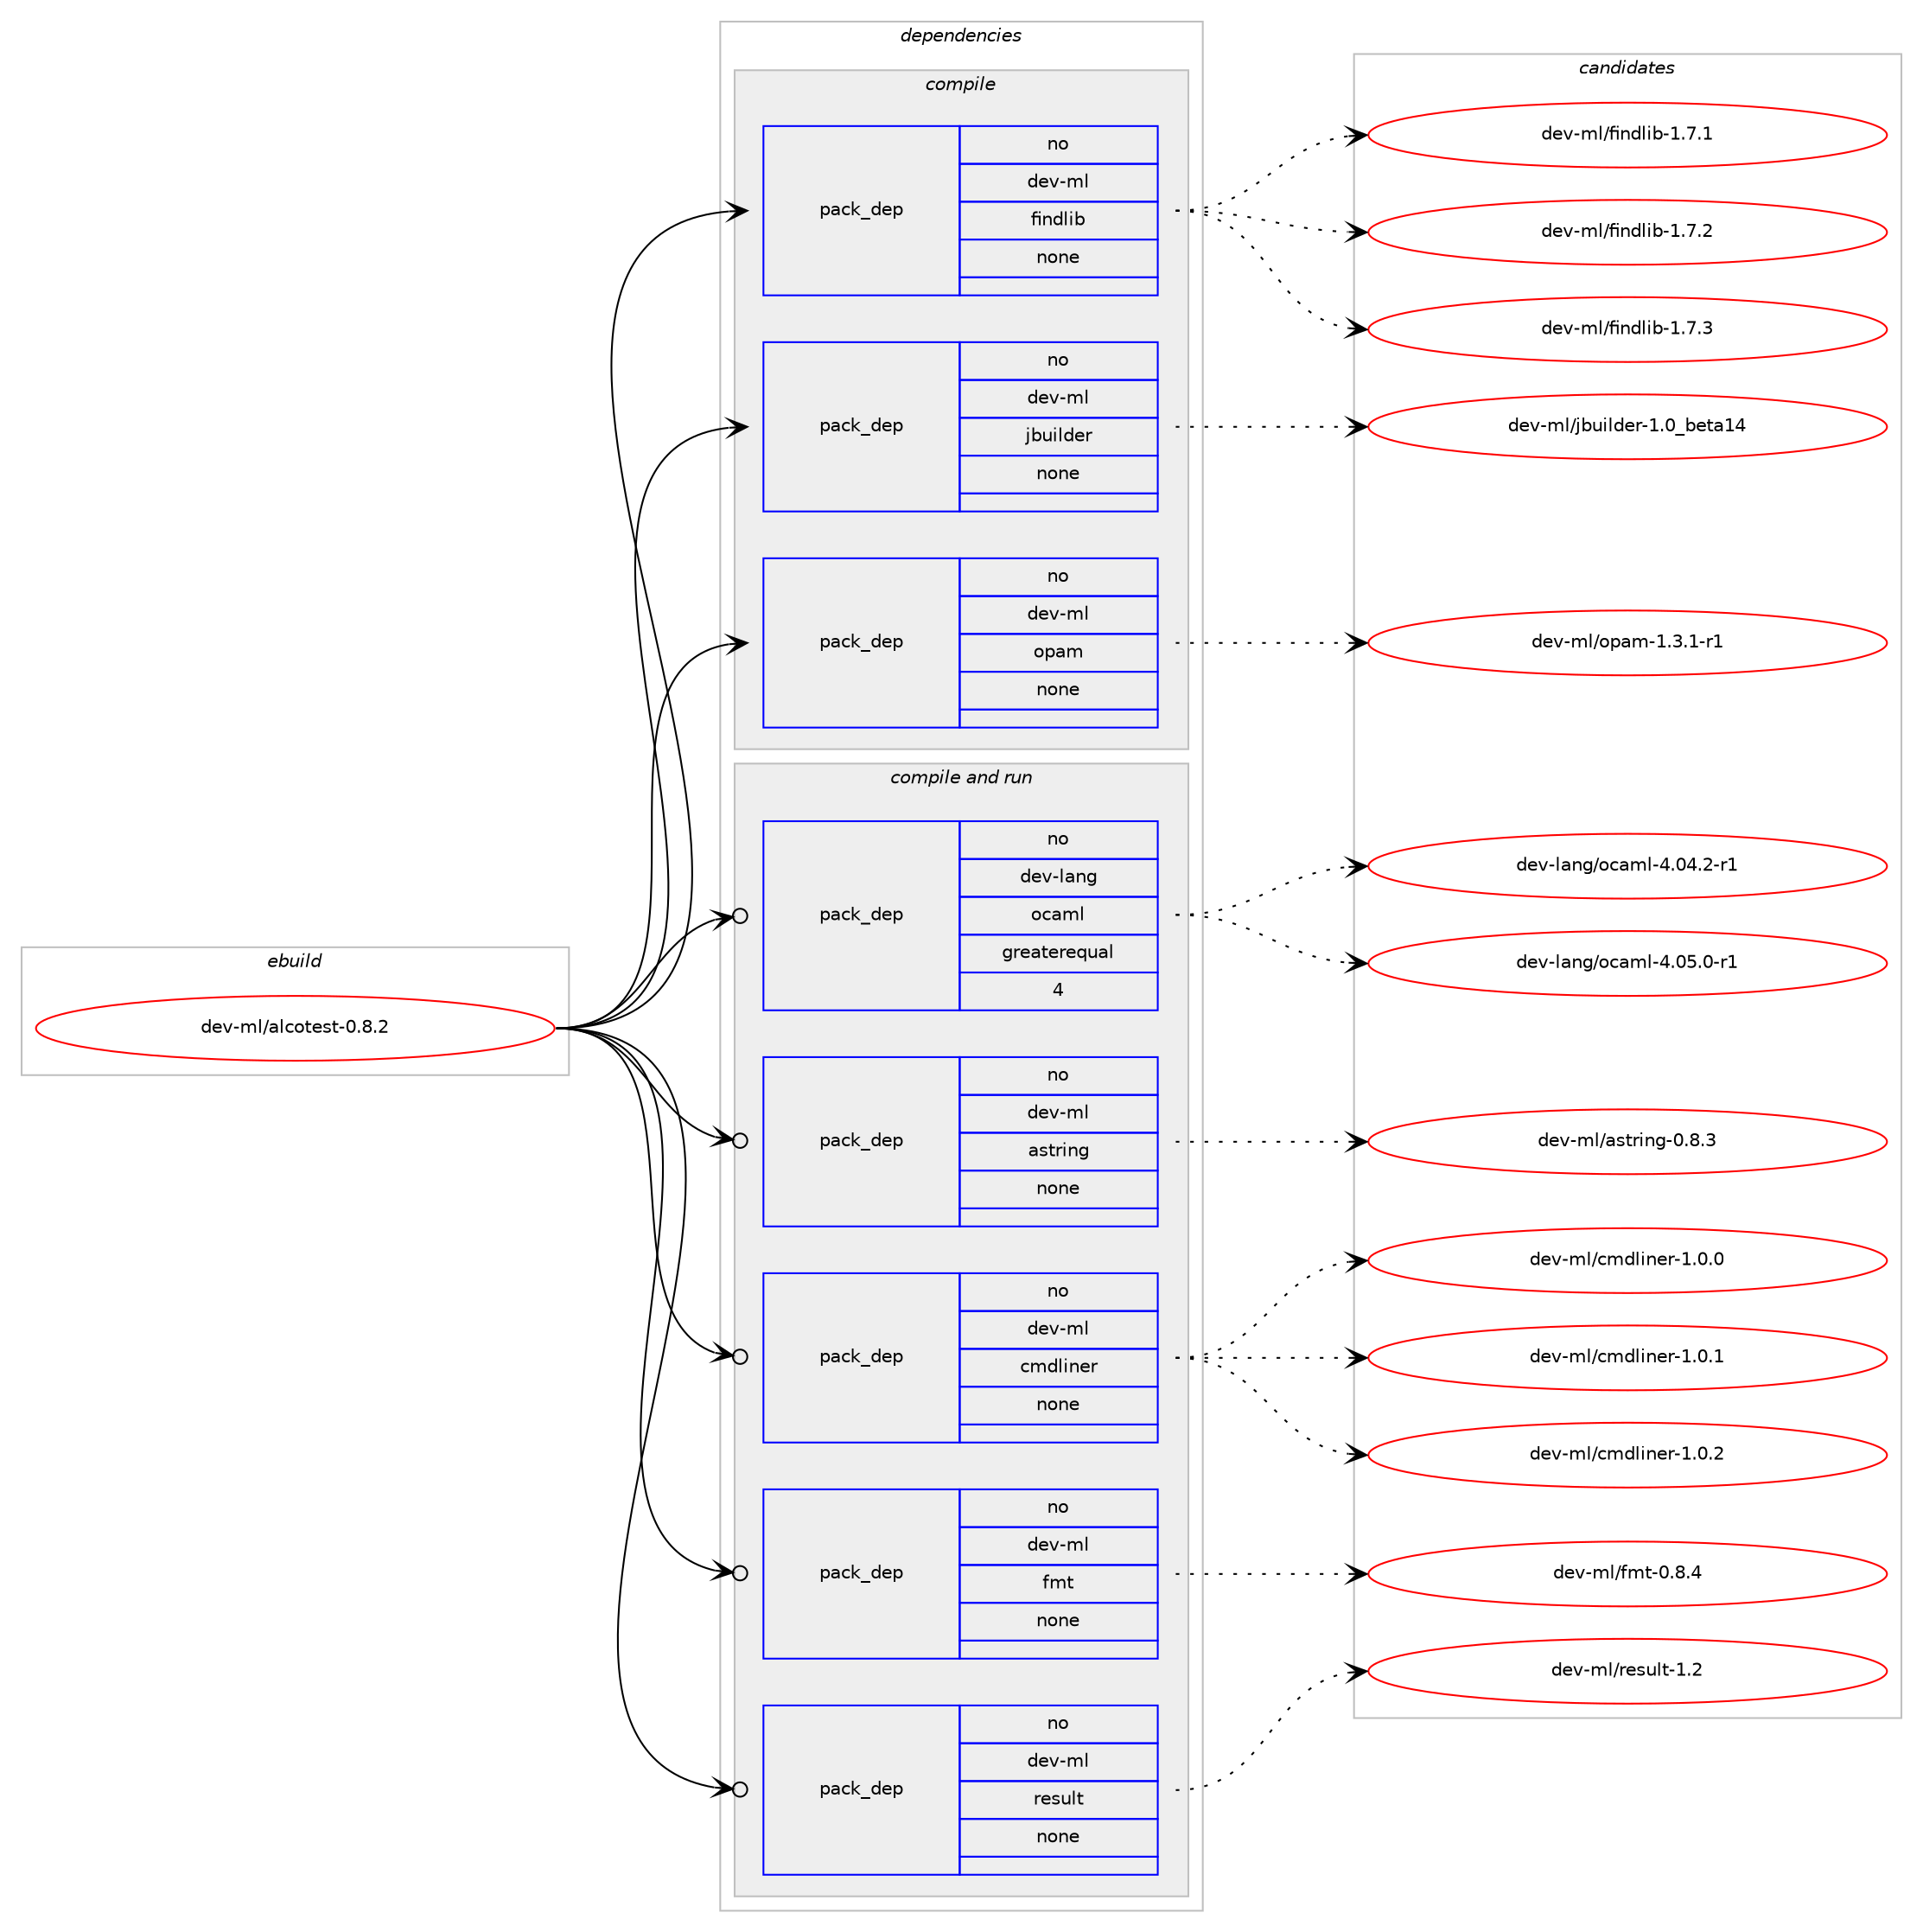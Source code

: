 digraph prolog {

# *************
# Graph options
# *************

newrank=true;
concentrate=true;
compound=true;
graph [rankdir=LR,fontname=Helvetica,fontsize=10,ranksep=1.5];#, ranksep=2.5, nodesep=0.2];
edge  [arrowhead=vee];
node  [fontname=Helvetica,fontsize=10];

# **********
# The ebuild
# **********

subgraph cluster_leftcol {
color=gray;
rank=same;
label=<<i>ebuild</i>>;
id [label="dev-ml/alcotest-0.8.2", color=red, width=4, href="../dev-ml/alcotest-0.8.2.svg"];
}

# ****************
# The dependencies
# ****************

subgraph cluster_midcol {
color=gray;
label=<<i>dependencies</i>>;
subgraph cluster_compile {
fillcolor="#eeeeee";
style=filled;
label=<<i>compile</i>>;
subgraph pack983448 {
dependency1373898 [label=<<TABLE BORDER="0" CELLBORDER="1" CELLSPACING="0" CELLPADDING="4" WIDTH="220"><TR><TD ROWSPAN="6" CELLPADDING="30">pack_dep</TD></TR><TR><TD WIDTH="110">no</TD></TR><TR><TD>dev-ml</TD></TR><TR><TD>findlib</TD></TR><TR><TD>none</TD></TR><TR><TD></TD></TR></TABLE>>, shape=none, color=blue];
}
id:e -> dependency1373898:w [weight=20,style="solid",arrowhead="vee"];
subgraph pack983449 {
dependency1373899 [label=<<TABLE BORDER="0" CELLBORDER="1" CELLSPACING="0" CELLPADDING="4" WIDTH="220"><TR><TD ROWSPAN="6" CELLPADDING="30">pack_dep</TD></TR><TR><TD WIDTH="110">no</TD></TR><TR><TD>dev-ml</TD></TR><TR><TD>jbuilder</TD></TR><TR><TD>none</TD></TR><TR><TD></TD></TR></TABLE>>, shape=none, color=blue];
}
id:e -> dependency1373899:w [weight=20,style="solid",arrowhead="vee"];
subgraph pack983450 {
dependency1373900 [label=<<TABLE BORDER="0" CELLBORDER="1" CELLSPACING="0" CELLPADDING="4" WIDTH="220"><TR><TD ROWSPAN="6" CELLPADDING="30">pack_dep</TD></TR><TR><TD WIDTH="110">no</TD></TR><TR><TD>dev-ml</TD></TR><TR><TD>opam</TD></TR><TR><TD>none</TD></TR><TR><TD></TD></TR></TABLE>>, shape=none, color=blue];
}
id:e -> dependency1373900:w [weight=20,style="solid",arrowhead="vee"];
}
subgraph cluster_compileandrun {
fillcolor="#eeeeee";
style=filled;
label=<<i>compile and run</i>>;
subgraph pack983451 {
dependency1373901 [label=<<TABLE BORDER="0" CELLBORDER="1" CELLSPACING="0" CELLPADDING="4" WIDTH="220"><TR><TD ROWSPAN="6" CELLPADDING="30">pack_dep</TD></TR><TR><TD WIDTH="110">no</TD></TR><TR><TD>dev-lang</TD></TR><TR><TD>ocaml</TD></TR><TR><TD>greaterequal</TD></TR><TR><TD>4</TD></TR></TABLE>>, shape=none, color=blue];
}
id:e -> dependency1373901:w [weight=20,style="solid",arrowhead="odotvee"];
subgraph pack983452 {
dependency1373902 [label=<<TABLE BORDER="0" CELLBORDER="1" CELLSPACING="0" CELLPADDING="4" WIDTH="220"><TR><TD ROWSPAN="6" CELLPADDING="30">pack_dep</TD></TR><TR><TD WIDTH="110">no</TD></TR><TR><TD>dev-ml</TD></TR><TR><TD>astring</TD></TR><TR><TD>none</TD></TR><TR><TD></TD></TR></TABLE>>, shape=none, color=blue];
}
id:e -> dependency1373902:w [weight=20,style="solid",arrowhead="odotvee"];
subgraph pack983453 {
dependency1373903 [label=<<TABLE BORDER="0" CELLBORDER="1" CELLSPACING="0" CELLPADDING="4" WIDTH="220"><TR><TD ROWSPAN="6" CELLPADDING="30">pack_dep</TD></TR><TR><TD WIDTH="110">no</TD></TR><TR><TD>dev-ml</TD></TR><TR><TD>cmdliner</TD></TR><TR><TD>none</TD></TR><TR><TD></TD></TR></TABLE>>, shape=none, color=blue];
}
id:e -> dependency1373903:w [weight=20,style="solid",arrowhead="odotvee"];
subgraph pack983454 {
dependency1373904 [label=<<TABLE BORDER="0" CELLBORDER="1" CELLSPACING="0" CELLPADDING="4" WIDTH="220"><TR><TD ROWSPAN="6" CELLPADDING="30">pack_dep</TD></TR><TR><TD WIDTH="110">no</TD></TR><TR><TD>dev-ml</TD></TR><TR><TD>fmt</TD></TR><TR><TD>none</TD></TR><TR><TD></TD></TR></TABLE>>, shape=none, color=blue];
}
id:e -> dependency1373904:w [weight=20,style="solid",arrowhead="odotvee"];
subgraph pack983455 {
dependency1373905 [label=<<TABLE BORDER="0" CELLBORDER="1" CELLSPACING="0" CELLPADDING="4" WIDTH="220"><TR><TD ROWSPAN="6" CELLPADDING="30">pack_dep</TD></TR><TR><TD WIDTH="110">no</TD></TR><TR><TD>dev-ml</TD></TR><TR><TD>result</TD></TR><TR><TD>none</TD></TR><TR><TD></TD></TR></TABLE>>, shape=none, color=blue];
}
id:e -> dependency1373905:w [weight=20,style="solid",arrowhead="odotvee"];
}
subgraph cluster_run {
fillcolor="#eeeeee";
style=filled;
label=<<i>run</i>>;
}
}

# **************
# The candidates
# **************

subgraph cluster_choices {
rank=same;
color=gray;
label=<<i>candidates</i>>;

subgraph choice983448 {
color=black;
nodesep=1;
choice100101118451091084710210511010010810598454946554649 [label="dev-ml/findlib-1.7.1", color=red, width=4,href="../dev-ml/findlib-1.7.1.svg"];
choice100101118451091084710210511010010810598454946554650 [label="dev-ml/findlib-1.7.2", color=red, width=4,href="../dev-ml/findlib-1.7.2.svg"];
choice100101118451091084710210511010010810598454946554651 [label="dev-ml/findlib-1.7.3", color=red, width=4,href="../dev-ml/findlib-1.7.3.svg"];
dependency1373898:e -> choice100101118451091084710210511010010810598454946554649:w [style=dotted,weight="100"];
dependency1373898:e -> choice100101118451091084710210511010010810598454946554650:w [style=dotted,weight="100"];
dependency1373898:e -> choice100101118451091084710210511010010810598454946554651:w [style=dotted,weight="100"];
}
subgraph choice983449 {
color=black;
nodesep=1;
choice100101118451091084710698117105108100101114454946489598101116974952 [label="dev-ml/jbuilder-1.0_beta14", color=red, width=4,href="../dev-ml/jbuilder-1.0_beta14.svg"];
dependency1373899:e -> choice100101118451091084710698117105108100101114454946489598101116974952:w [style=dotted,weight="100"];
}
subgraph choice983450 {
color=black;
nodesep=1;
choice1001011184510910847111112971094549465146494511449 [label="dev-ml/opam-1.3.1-r1", color=red, width=4,href="../dev-ml/opam-1.3.1-r1.svg"];
dependency1373900:e -> choice1001011184510910847111112971094549465146494511449:w [style=dotted,weight="100"];
}
subgraph choice983451 {
color=black;
nodesep=1;
choice1001011184510897110103471119997109108455246485246504511449 [label="dev-lang/ocaml-4.04.2-r1", color=red, width=4,href="../dev-lang/ocaml-4.04.2-r1.svg"];
choice1001011184510897110103471119997109108455246485346484511449 [label="dev-lang/ocaml-4.05.0-r1", color=red, width=4,href="../dev-lang/ocaml-4.05.0-r1.svg"];
dependency1373901:e -> choice1001011184510897110103471119997109108455246485246504511449:w [style=dotted,weight="100"];
dependency1373901:e -> choice1001011184510897110103471119997109108455246485346484511449:w [style=dotted,weight="100"];
}
subgraph choice983452 {
color=black;
nodesep=1;
choice100101118451091084797115116114105110103454846564651 [label="dev-ml/astring-0.8.3", color=red, width=4,href="../dev-ml/astring-0.8.3.svg"];
dependency1373902:e -> choice100101118451091084797115116114105110103454846564651:w [style=dotted,weight="100"];
}
subgraph choice983453 {
color=black;
nodesep=1;
choice100101118451091084799109100108105110101114454946484648 [label="dev-ml/cmdliner-1.0.0", color=red, width=4,href="../dev-ml/cmdliner-1.0.0.svg"];
choice100101118451091084799109100108105110101114454946484649 [label="dev-ml/cmdliner-1.0.1", color=red, width=4,href="../dev-ml/cmdliner-1.0.1.svg"];
choice100101118451091084799109100108105110101114454946484650 [label="dev-ml/cmdliner-1.0.2", color=red, width=4,href="../dev-ml/cmdliner-1.0.2.svg"];
dependency1373903:e -> choice100101118451091084799109100108105110101114454946484648:w [style=dotted,weight="100"];
dependency1373903:e -> choice100101118451091084799109100108105110101114454946484649:w [style=dotted,weight="100"];
dependency1373903:e -> choice100101118451091084799109100108105110101114454946484650:w [style=dotted,weight="100"];
}
subgraph choice983454 {
color=black;
nodesep=1;
choice1001011184510910847102109116454846564652 [label="dev-ml/fmt-0.8.4", color=red, width=4,href="../dev-ml/fmt-0.8.4.svg"];
dependency1373904:e -> choice1001011184510910847102109116454846564652:w [style=dotted,weight="100"];
}
subgraph choice983455 {
color=black;
nodesep=1;
choice100101118451091084711410111511710811645494650 [label="dev-ml/result-1.2", color=red, width=4,href="../dev-ml/result-1.2.svg"];
dependency1373905:e -> choice100101118451091084711410111511710811645494650:w [style=dotted,weight="100"];
}
}

}
